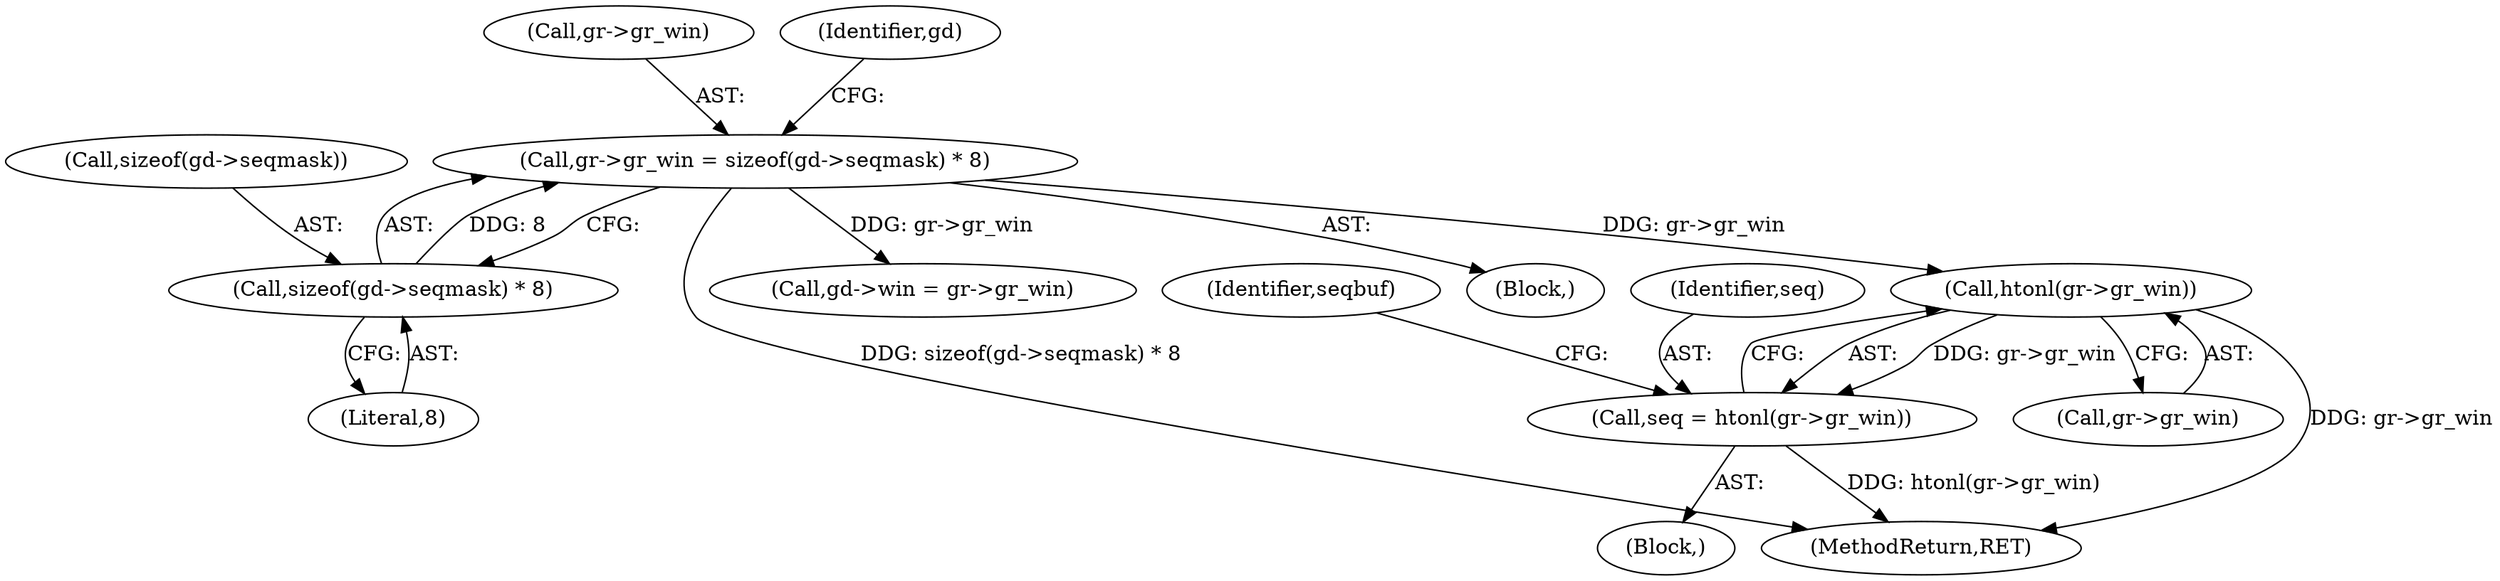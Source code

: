 digraph "0_krb5_5bb8a6b9c9eb8dd22bc9526751610aaa255ead9c_0@pointer" {
"1000370" [label="(Call,htonl(gr->gr_win))"];
"1000256" [label="(Call,gr->gr_win = sizeof(gd->seqmask) * 8)"];
"1000260" [label="(Call,sizeof(gd->seqmask) * 8)"];
"1000368" [label="(Call,seq = htonl(gr->gr_win))"];
"1000370" [label="(Call,htonl(gr->gr_win))"];
"1000257" [label="(Call,gr->gr_win)"];
"1000296" [label="(Call,gd->win = gr->gr_win)"];
"1000368" [label="(Call,seq = htonl(gr->gr_win))"];
"1000371" [label="(Call,gr->gr_win)"];
"1000260" [label="(Call,sizeof(gd->seqmask) * 8)"];
"1000269" [label="(Identifier,gd)"];
"1000461" [label="(MethodReturn,RET)"];
"1000376" [label="(Identifier,seqbuf)"];
"1000309" [label="(Block,)"];
"1000107" [label="(Block,)"];
"1000369" [label="(Identifier,seq)"];
"1000261" [label="(Call,sizeof(gd->seqmask))"];
"1000256" [label="(Call,gr->gr_win = sizeof(gd->seqmask) * 8)"];
"1000265" [label="(Literal,8)"];
"1000370" -> "1000368"  [label="AST: "];
"1000370" -> "1000371"  [label="CFG: "];
"1000371" -> "1000370"  [label="AST: "];
"1000368" -> "1000370"  [label="CFG: "];
"1000370" -> "1000461"  [label="DDG: gr->gr_win"];
"1000370" -> "1000368"  [label="DDG: gr->gr_win"];
"1000256" -> "1000370"  [label="DDG: gr->gr_win"];
"1000256" -> "1000107"  [label="AST: "];
"1000256" -> "1000260"  [label="CFG: "];
"1000257" -> "1000256"  [label="AST: "];
"1000260" -> "1000256"  [label="AST: "];
"1000269" -> "1000256"  [label="CFG: "];
"1000256" -> "1000461"  [label="DDG: sizeof(gd->seqmask) * 8"];
"1000260" -> "1000256"  [label="DDG: 8"];
"1000256" -> "1000296"  [label="DDG: gr->gr_win"];
"1000260" -> "1000265"  [label="CFG: "];
"1000261" -> "1000260"  [label="AST: "];
"1000265" -> "1000260"  [label="AST: "];
"1000368" -> "1000309"  [label="AST: "];
"1000369" -> "1000368"  [label="AST: "];
"1000376" -> "1000368"  [label="CFG: "];
"1000368" -> "1000461"  [label="DDG: htonl(gr->gr_win)"];
}
